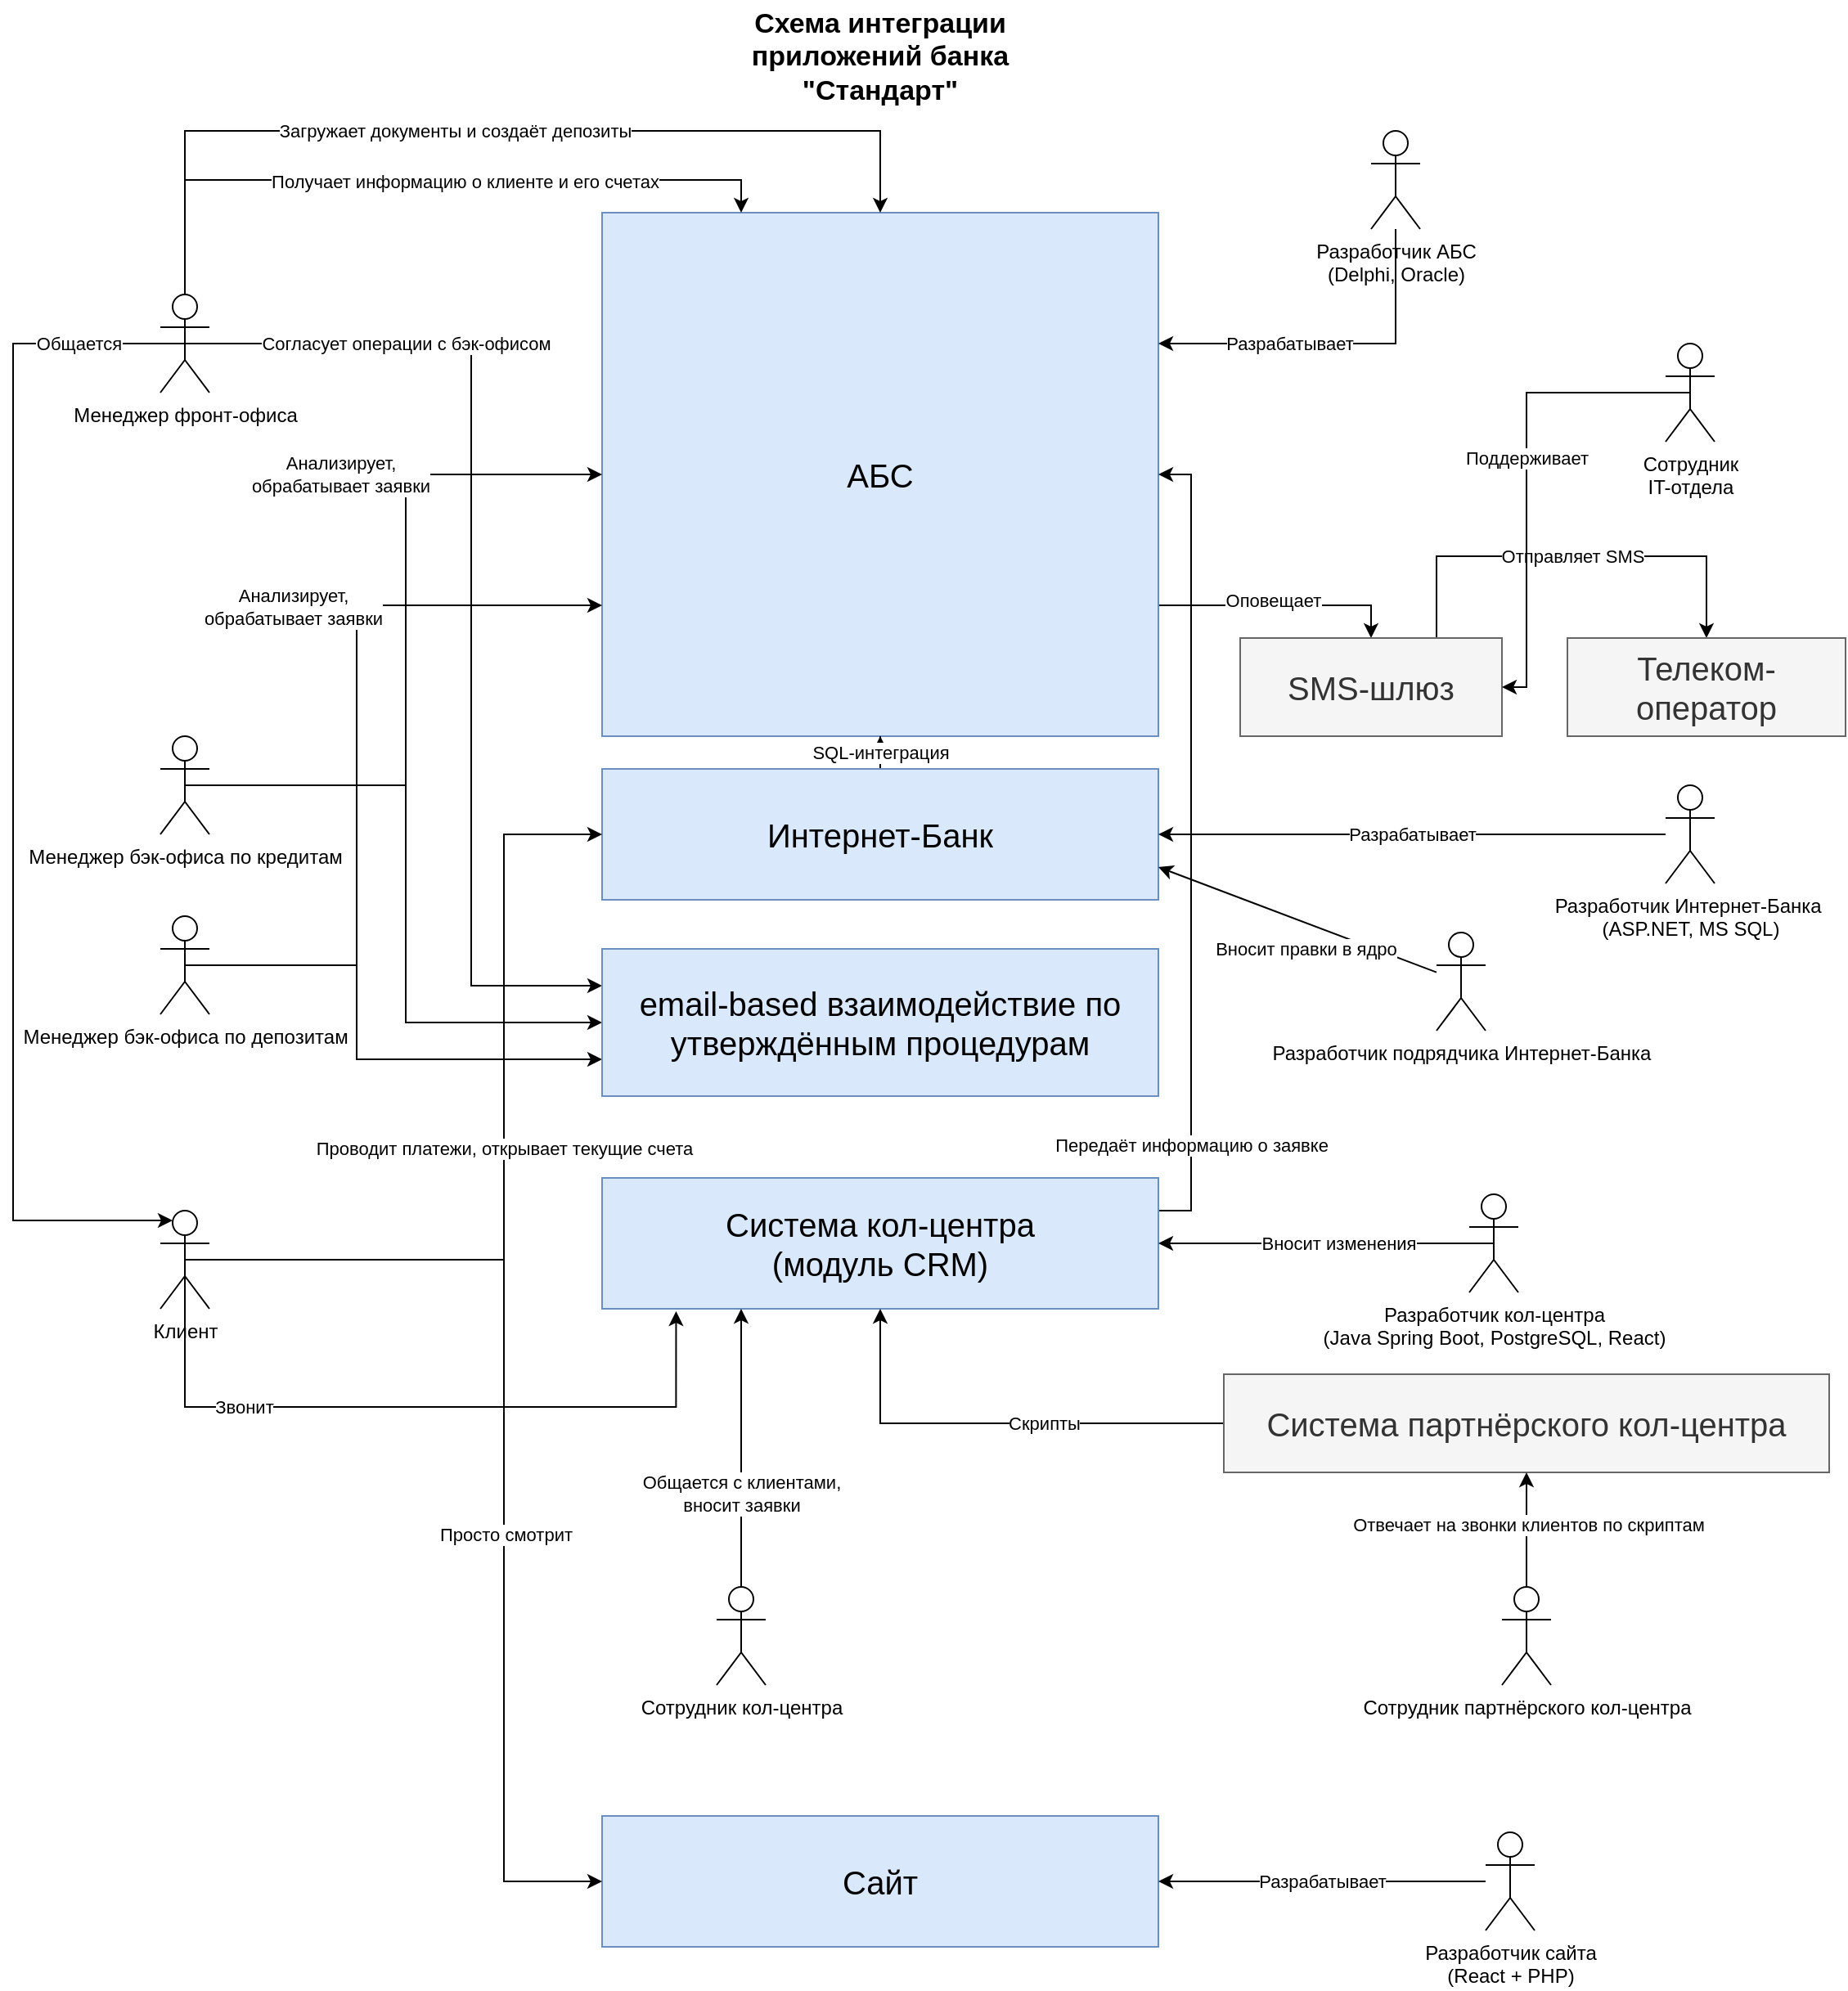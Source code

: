 <mxfile version="26.2.2">
  <diagram name="Page-1" id="1Cc6Ih5gOC9d034st4Ev">
    <mxGraphModel dx="1218" dy="872" grid="1" gridSize="10" guides="1" tooltips="1" connect="1" arrows="1" fold="1" page="1" pageScale="1" pageWidth="1169" pageHeight="827" math="0" shadow="0">
      <root>
        <mxCell id="0" />
        <mxCell id="1" parent="0" />
        <mxCell id="jhTSPxZLKJ2aPrF-3GnL-1" value="Схема интеграции приложений банка &quot;Стандарт&quot;" style="text;html=1;align=center;verticalAlign=middle;whiteSpace=wrap;rounded=0;fontSize=17;fontStyle=1" parent="1" vertex="1">
          <mxGeometry x="435" y="10" width="230" height="70" as="geometry" />
        </mxCell>
        <mxCell id="jhTSPxZLKJ2aPrF-3GnL-28" style="edgeStyle=orthogonalEdgeStyle;rounded=0;orthogonalLoop=1;jettySize=auto;html=1;exitX=1;exitY=0.75;exitDx=0;exitDy=0;entryX=0.5;entryY=0;entryDx=0;entryDy=0;" parent="1" source="jhTSPxZLKJ2aPrF-3GnL-4" target="jhTSPxZLKJ2aPrF-3GnL-8" edge="1">
          <mxGeometry relative="1" as="geometry" />
        </mxCell>
        <mxCell id="jhTSPxZLKJ2aPrF-3GnL-29" value="Оповещает" style="edgeLabel;html=1;align=center;verticalAlign=middle;resizable=0;points=[];" parent="jhTSPxZLKJ2aPrF-3GnL-28" vertex="1" connectable="0">
          <mxGeometry x="-0.069" y="3" relative="1" as="geometry">
            <mxPoint as="offset" />
          </mxGeometry>
        </mxCell>
        <mxCell id="jhTSPxZLKJ2aPrF-3GnL-4" value="АБС" style="rounded=0;whiteSpace=wrap;html=1;fillColor=#dae8fc;strokeColor=#6c8ebf;fontSize=20;" parent="1" vertex="1">
          <mxGeometry x="380" y="140" width="340" height="320" as="geometry" />
        </mxCell>
        <mxCell id="jhTSPxZLKJ2aPrF-3GnL-31" value="SQL-интеграция" style="edgeStyle=orthogonalEdgeStyle;rounded=0;orthogonalLoop=1;jettySize=auto;html=1;exitX=0.5;exitY=0;exitDx=0;exitDy=0;" parent="1" source="jhTSPxZLKJ2aPrF-3GnL-5" target="jhTSPxZLKJ2aPrF-3GnL-4" edge="1">
          <mxGeometry relative="1" as="geometry" />
        </mxCell>
        <mxCell id="jhTSPxZLKJ2aPrF-3GnL-5" value="Интернет-Банк" style="rounded=0;whiteSpace=wrap;html=1;fillColor=#dae8fc;strokeColor=#6c8ebf;align=center;verticalAlign=middle;fontFamily=Helvetica;fontSize=20;fontColor=default;" parent="1" vertex="1">
          <mxGeometry x="380" y="480" width="340" height="80" as="geometry" />
        </mxCell>
        <mxCell id="jhTSPxZLKJ2aPrF-3GnL-61" style="edgeStyle=orthogonalEdgeStyle;rounded=0;orthogonalLoop=1;jettySize=auto;html=1;exitX=1;exitY=0.25;exitDx=0;exitDy=0;entryX=1;entryY=0.5;entryDx=0;entryDy=0;" parent="1" source="jhTSPxZLKJ2aPrF-3GnL-6" target="jhTSPxZLKJ2aPrF-3GnL-4" edge="1">
          <mxGeometry relative="1" as="geometry">
            <mxPoint x="740" y="440" as="targetPoint" />
          </mxGeometry>
        </mxCell>
        <mxCell id="jhTSPxZLKJ2aPrF-3GnL-62" value="Передаёт информацию о заявке" style="edgeLabel;html=1;align=center;verticalAlign=middle;resizable=0;points=[];" parent="jhTSPxZLKJ2aPrF-3GnL-61" vertex="1" connectable="0">
          <mxGeometry x="-0.787" relative="1" as="geometry">
            <mxPoint y="-8" as="offset" />
          </mxGeometry>
        </mxCell>
        <mxCell id="jhTSPxZLKJ2aPrF-3GnL-6" value="Система кол-центра&lt;br&gt;(модуль CRM)" style="rounded=0;whiteSpace=wrap;html=1;fillColor=#dae8fc;strokeColor=#6c8ebf;align=center;verticalAlign=middle;fontFamily=Helvetica;fontSize=20;fontColor=default;" parent="1" vertex="1">
          <mxGeometry x="380" y="730" width="340" height="80" as="geometry" />
        </mxCell>
        <mxCell id="jhTSPxZLKJ2aPrF-3GnL-35" value="Скрипты" style="edgeStyle=orthogonalEdgeStyle;rounded=0;orthogonalLoop=1;jettySize=auto;html=1;exitX=0;exitY=0.5;exitDx=0;exitDy=0;entryX=0.5;entryY=1;entryDx=0;entryDy=0;" parent="1" source="jhTSPxZLKJ2aPrF-3GnL-7" target="jhTSPxZLKJ2aPrF-3GnL-6" edge="1">
          <mxGeometry x="-0.214" relative="1" as="geometry">
            <mxPoint as="offset" />
          </mxGeometry>
        </mxCell>
        <mxCell id="jhTSPxZLKJ2aPrF-3GnL-7" value="Система партнёрского кол-центра" style="rounded=0;whiteSpace=wrap;html=1;fillColor=#f5f5f5;strokeColor=#666666;fontColor=#333333;align=center;verticalAlign=middle;fontFamily=Helvetica;fontSize=20;" parent="1" vertex="1">
          <mxGeometry x="760" y="850" width="370" height="60" as="geometry" />
        </mxCell>
        <mxCell id="jhTSPxZLKJ2aPrF-3GnL-30" value="Отправляет SMS" style="edgeStyle=orthogonalEdgeStyle;rounded=0;orthogonalLoop=1;jettySize=auto;html=1;exitX=0.75;exitY=0;exitDx=0;exitDy=0;entryX=0.5;entryY=0;entryDx=0;entryDy=0;" parent="1" source="jhTSPxZLKJ2aPrF-3GnL-8" target="jhTSPxZLKJ2aPrF-3GnL-9" edge="1">
          <mxGeometry relative="1" as="geometry">
            <Array as="points">
              <mxPoint x="890" y="350" />
              <mxPoint x="1055" y="350" />
            </Array>
          </mxGeometry>
        </mxCell>
        <mxCell id="jhTSPxZLKJ2aPrF-3GnL-8" value="SMS-шлюз" style="rounded=0;whiteSpace=wrap;html=1;fillColor=#f5f5f5;strokeColor=#666666;fontColor=#333333;align=center;verticalAlign=middle;fontFamily=Helvetica;fontSize=20;" parent="1" vertex="1">
          <mxGeometry x="770" y="400" width="160" height="60" as="geometry" />
        </mxCell>
        <mxCell id="jhTSPxZLKJ2aPrF-3GnL-9" value="Телеком-оператор" style="rounded=0;whiteSpace=wrap;html=1;fillColor=#f5f5f5;fontColor=#333333;strokeColor=#666666;align=center;verticalAlign=middle;fontFamily=Helvetica;fontSize=20;" parent="1" vertex="1">
          <mxGeometry x="970" y="400" width="170" height="60" as="geometry" />
        </mxCell>
        <mxCell id="jhTSPxZLKJ2aPrF-3GnL-10" value="Сайт" style="rounded=0;whiteSpace=wrap;html=1;fillColor=#dae8fc;strokeColor=#6c8ebf;align=center;verticalAlign=middle;fontFamily=Helvetica;fontSize=20;fontColor=default;" parent="1" vertex="1">
          <mxGeometry x="380" y="1120" width="340" height="80" as="geometry" />
        </mxCell>
        <mxCell id="jhTSPxZLKJ2aPrF-3GnL-53" style="edgeStyle=orthogonalEdgeStyle;rounded=0;orthogonalLoop=1;jettySize=auto;html=1;exitX=0.5;exitY=0.5;exitDx=0;exitDy=0;exitPerimeter=0;entryX=0;entryY=0.25;entryDx=0;entryDy=0;" parent="1" source="jhTSPxZLKJ2aPrF-3GnL-11" target="jhTSPxZLKJ2aPrF-3GnL-21" edge="1">
          <mxGeometry relative="1" as="geometry">
            <Array as="points">
              <mxPoint x="300" y="220" />
              <mxPoint x="300" y="613" />
            </Array>
          </mxGeometry>
        </mxCell>
        <mxCell id="jhTSPxZLKJ2aPrF-3GnL-54" value="Согласует операции с бэк-офисом" style="edgeLabel;html=1;align=center;verticalAlign=middle;resizable=0;points=[];" parent="jhTSPxZLKJ2aPrF-3GnL-53" vertex="1" connectable="0">
          <mxGeometry x="-0.021" relative="1" as="geometry">
            <mxPoint x="-40" y="-142" as="offset" />
          </mxGeometry>
        </mxCell>
        <mxCell id="jhTSPxZLKJ2aPrF-3GnL-57" style="edgeStyle=orthogonalEdgeStyle;rounded=0;orthogonalLoop=1;jettySize=auto;html=1;exitX=0.5;exitY=0.5;exitDx=0;exitDy=0;exitPerimeter=0;entryX=0.25;entryY=0;entryDx=0;entryDy=0;" parent="1" source="jhTSPxZLKJ2aPrF-3GnL-11" target="jhTSPxZLKJ2aPrF-3GnL-4" edge="1">
          <mxGeometry relative="1" as="geometry">
            <Array as="points">
              <mxPoint x="125" y="120" />
              <mxPoint x="465" y="120" />
            </Array>
          </mxGeometry>
        </mxCell>
        <mxCell id="jhTSPxZLKJ2aPrF-3GnL-58" value="Получает информацию о клиенте и его счетах" style="edgeLabel;html=1;align=center;verticalAlign=middle;resizable=0;points=[];" parent="jhTSPxZLKJ2aPrF-3GnL-57" vertex="1" connectable="0">
          <mxGeometry x="0.179" y="-1" relative="1" as="geometry">
            <mxPoint as="offset" />
          </mxGeometry>
        </mxCell>
        <mxCell id="jhTSPxZLKJ2aPrF-3GnL-69" style="edgeStyle=orthogonalEdgeStyle;rounded=0;orthogonalLoop=1;jettySize=auto;html=1;exitX=0.5;exitY=0.5;exitDx=0;exitDy=0;exitPerimeter=0;entryX=0.5;entryY=0;entryDx=0;entryDy=0;" parent="1" source="jhTSPxZLKJ2aPrF-3GnL-11" target="jhTSPxZLKJ2aPrF-3GnL-4" edge="1">
          <mxGeometry relative="1" as="geometry">
            <Array as="points">
              <mxPoint x="125" y="90" />
              <mxPoint x="550" y="90" />
            </Array>
          </mxGeometry>
        </mxCell>
        <mxCell id="jhTSPxZLKJ2aPrF-3GnL-70" value="Загружает документы и создаёт депозиты" style="edgeLabel;html=1;align=center;verticalAlign=middle;resizable=0;points=[];" parent="jhTSPxZLKJ2aPrF-3GnL-69" vertex="1" connectable="0">
          <mxGeometry x="0.068" y="1" relative="1" as="geometry">
            <mxPoint x="-28" y="1" as="offset" />
          </mxGeometry>
        </mxCell>
        <mxCell id="jhTSPxZLKJ2aPrF-3GnL-11" value="Менеджер фронт-офиса" style="shape=umlActor;verticalLabelPosition=bottom;verticalAlign=top;html=1;outlineConnect=0;" parent="1" vertex="1">
          <mxGeometry x="110" y="190" width="30" height="60" as="geometry" />
        </mxCell>
        <mxCell id="jhTSPxZLKJ2aPrF-3GnL-12" value="Разработчик АБС&lt;br&gt;(Delphi, Oracle)" style="shape=umlActor;verticalLabelPosition=bottom;verticalAlign=top;html=1;outlineConnect=0;" parent="1" vertex="1">
          <mxGeometry x="850" y="90" width="30" height="60" as="geometry" />
        </mxCell>
        <mxCell id="jhTSPxZLKJ2aPrF-3GnL-13" value="Разработчик Интернет-Банка&amp;nbsp;&lt;br&gt;(ASP.NET, MS SQL)" style="shape=umlActor;verticalLabelPosition=bottom;verticalAlign=top;html=1;outlineConnect=0;" parent="1" vertex="1">
          <mxGeometry x="1030" y="490" width="30" height="60" as="geometry" />
        </mxCell>
        <mxCell id="jhTSPxZLKJ2aPrF-3GnL-41" style="edgeStyle=orthogonalEdgeStyle;rounded=0;orthogonalLoop=1;jettySize=auto;html=1;exitX=0.5;exitY=0.5;exitDx=0;exitDy=0;exitPerimeter=0;entryX=0;entryY=0.5;entryDx=0;entryDy=0;" parent="1" source="jhTSPxZLKJ2aPrF-3GnL-14" target="jhTSPxZLKJ2aPrF-3GnL-5" edge="1">
          <mxGeometry relative="1" as="geometry">
            <Array as="points">
              <mxPoint x="320" y="780" />
              <mxPoint x="320" y="520" />
            </Array>
          </mxGeometry>
        </mxCell>
        <mxCell id="jhTSPxZLKJ2aPrF-3GnL-42" value="Проводит платежи, открывает текущие счета" style="edgeLabel;html=1;align=center;verticalAlign=middle;resizable=0;points=[];" parent="jhTSPxZLKJ2aPrF-3GnL-41" vertex="1" connectable="0">
          <mxGeometry x="0.023" relative="1" as="geometry">
            <mxPoint as="offset" />
          </mxGeometry>
        </mxCell>
        <mxCell id="jhTSPxZLKJ2aPrF-3GnL-43" style="edgeStyle=orthogonalEdgeStyle;rounded=0;orthogonalLoop=1;jettySize=auto;html=1;exitX=0.5;exitY=0.5;exitDx=0;exitDy=0;exitPerimeter=0;entryX=0;entryY=0.5;entryDx=0;entryDy=0;" parent="1" source="jhTSPxZLKJ2aPrF-3GnL-14" target="jhTSPxZLKJ2aPrF-3GnL-10" edge="1">
          <mxGeometry relative="1" as="geometry">
            <Array as="points">
              <mxPoint x="320" y="780" />
              <mxPoint x="320" y="1160" />
            </Array>
          </mxGeometry>
        </mxCell>
        <mxCell id="jhTSPxZLKJ2aPrF-3GnL-44" value="Просто смотрит" style="edgeLabel;html=1;align=center;verticalAlign=middle;resizable=0;points=[];" parent="jhTSPxZLKJ2aPrF-3GnL-43" vertex="1" connectable="0">
          <mxGeometry x="0.033" y="1" relative="1" as="geometry">
            <mxPoint y="35" as="offset" />
          </mxGeometry>
        </mxCell>
        <mxCell id="jhTSPxZLKJ2aPrF-3GnL-14" value="Клиент" style="shape=umlActor;verticalLabelPosition=bottom;verticalAlign=top;html=1;outlineConnect=0;" parent="1" vertex="1">
          <mxGeometry x="110" y="750" width="30" height="60" as="geometry" />
        </mxCell>
        <mxCell id="jhTSPxZLKJ2aPrF-3GnL-36" style="edgeStyle=orthogonalEdgeStyle;rounded=0;orthogonalLoop=1;jettySize=auto;html=1;exitX=0.5;exitY=0.5;exitDx=0;exitDy=0;exitPerimeter=0;" parent="1" source="jhTSPxZLKJ2aPrF-3GnL-15" target="jhTSPxZLKJ2aPrF-3GnL-4" edge="1">
          <mxGeometry relative="1" as="geometry" />
        </mxCell>
        <mxCell id="jhTSPxZLKJ2aPrF-3GnL-59" value="Анализирует, &lt;br&gt;обрабатывает заявки" style="edgeLabel;html=1;align=center;verticalAlign=middle;resizable=0;points=[];" parent="jhTSPxZLKJ2aPrF-3GnL-36" vertex="1" connectable="0">
          <mxGeometry x="0.811" relative="1" as="geometry">
            <mxPoint x="-118" as="offset" />
          </mxGeometry>
        </mxCell>
        <mxCell id="jhTSPxZLKJ2aPrF-3GnL-37" style="edgeStyle=orthogonalEdgeStyle;rounded=0;orthogonalLoop=1;jettySize=auto;html=1;exitX=0.5;exitY=0.5;exitDx=0;exitDy=0;exitPerimeter=0;entryX=0;entryY=0.5;entryDx=0;entryDy=0;" parent="1" source="jhTSPxZLKJ2aPrF-3GnL-15" target="jhTSPxZLKJ2aPrF-3GnL-21" edge="1">
          <mxGeometry relative="1" as="geometry" />
        </mxCell>
        <mxCell id="jhTSPxZLKJ2aPrF-3GnL-15" value="Менеджер бэк-офиса по кредитам" style="shape=umlActor;verticalLabelPosition=bottom;verticalAlign=top;html=1;outlineConnect=0;" parent="1" vertex="1">
          <mxGeometry x="110" y="460" width="30" height="60" as="geometry" />
        </mxCell>
        <mxCell id="jhTSPxZLKJ2aPrF-3GnL-38" style="edgeStyle=orthogonalEdgeStyle;rounded=0;orthogonalLoop=1;jettySize=auto;html=1;exitX=0.5;exitY=0.5;exitDx=0;exitDy=0;exitPerimeter=0;entryX=0;entryY=0.75;entryDx=0;entryDy=0;" parent="1" source="jhTSPxZLKJ2aPrF-3GnL-19" target="jhTSPxZLKJ2aPrF-3GnL-21" edge="1">
          <mxGeometry relative="1" as="geometry">
            <Array as="points">
              <mxPoint x="230" y="600" />
              <mxPoint x="230" y="658" />
            </Array>
          </mxGeometry>
        </mxCell>
        <mxCell id="jhTSPxZLKJ2aPrF-3GnL-39" style="edgeStyle=orthogonalEdgeStyle;rounded=0;orthogonalLoop=1;jettySize=auto;html=1;exitX=0.5;exitY=0.5;exitDx=0;exitDy=0;exitPerimeter=0;entryX=0;entryY=0.75;entryDx=0;entryDy=0;" parent="1" source="jhTSPxZLKJ2aPrF-3GnL-19" target="jhTSPxZLKJ2aPrF-3GnL-4" edge="1">
          <mxGeometry relative="1" as="geometry">
            <Array as="points">
              <mxPoint x="230" y="600" />
              <mxPoint x="230" y="380" />
            </Array>
          </mxGeometry>
        </mxCell>
        <mxCell id="jhTSPxZLKJ2aPrF-3GnL-60" value="Анализирует,&lt;br&gt;обрабатывает заявки" style="edgeLabel;html=1;align=center;verticalAlign=middle;resizable=0;points=[];" parent="jhTSPxZLKJ2aPrF-3GnL-39" vertex="1" connectable="0">
          <mxGeometry x="0.8" y="-1" relative="1" as="geometry">
            <mxPoint x="-142" as="offset" />
          </mxGeometry>
        </mxCell>
        <mxCell id="jhTSPxZLKJ2aPrF-3GnL-19" value="Менеджер бэк-офиса по депозитам" style="shape=umlActor;verticalLabelPosition=bottom;verticalAlign=top;html=1;outlineConnect=0;" parent="1" vertex="1">
          <mxGeometry x="110" y="570" width="30" height="60" as="geometry" />
        </mxCell>
        <mxCell id="jhTSPxZLKJ2aPrF-3GnL-26" style="edgeStyle=orthogonalEdgeStyle;rounded=0;orthogonalLoop=1;jettySize=auto;html=1;exitX=0.5;exitY=0.5;exitDx=0;exitDy=0;exitPerimeter=0;" parent="1" source="jhTSPxZLKJ2aPrF-3GnL-20" target="jhTSPxZLKJ2aPrF-3GnL-6" edge="1">
          <mxGeometry relative="1" as="geometry" />
        </mxCell>
        <mxCell id="jhTSPxZLKJ2aPrF-3GnL-27" value="Вносит изменения" style="edgeLabel;html=1;align=center;verticalAlign=middle;resizable=0;points=[];" parent="jhTSPxZLKJ2aPrF-3GnL-26" vertex="1" connectable="0">
          <mxGeometry x="-0.444" y="-3" relative="1" as="geometry">
            <mxPoint x="-38" y="3" as="offset" />
          </mxGeometry>
        </mxCell>
        <mxCell id="jhTSPxZLKJ2aPrF-3GnL-20" value="Разработчик кол-центра&lt;br&gt;(Java Spring Boot, PostgreSQL, React)" style="shape=umlActor;verticalLabelPosition=bottom;verticalAlign=top;html=1;outlineConnect=0;" parent="1" vertex="1">
          <mxGeometry x="910" y="740" width="30" height="60" as="geometry" />
        </mxCell>
        <mxCell id="jhTSPxZLKJ2aPrF-3GnL-21" value="email-based взаимодействие по утверждённым процедурам" style="rounded=0;whiteSpace=wrap;html=1;fillColor=#dae8fc;strokeColor=#6c8ebf;align=center;verticalAlign=middle;fontFamily=Helvetica;fontSize=20;fontColor=default;" parent="1" vertex="1">
          <mxGeometry x="380" y="590" width="340" height="90" as="geometry" />
        </mxCell>
        <mxCell id="jhTSPxZLKJ2aPrF-3GnL-22" value="Разрабатывает" style="endArrow=classic;html=1;rounded=0;entryX=1;entryY=0.25;entryDx=0;entryDy=0;" parent="1" source="jhTSPxZLKJ2aPrF-3GnL-12" target="jhTSPxZLKJ2aPrF-3GnL-4" edge="1">
          <mxGeometry x="0.256" width="50" height="50" relative="1" as="geometry">
            <mxPoint x="590" y="400" as="sourcePoint" />
            <mxPoint x="640" y="350" as="targetPoint" />
            <Array as="points">
              <mxPoint x="865" y="220" />
            </Array>
            <mxPoint as="offset" />
          </mxGeometry>
        </mxCell>
        <mxCell id="jhTSPxZLKJ2aPrF-3GnL-23" value="Разрабатывает" style="endArrow=classic;html=1;rounded=0;entryX=1;entryY=0.5;entryDx=0;entryDy=0;" parent="1" source="jhTSPxZLKJ2aPrF-3GnL-13" target="jhTSPxZLKJ2aPrF-3GnL-5" edge="1">
          <mxGeometry width="50" height="50" relative="1" as="geometry">
            <mxPoint x="970" y="136" as="sourcePoint" />
            <mxPoint x="730" y="230" as="targetPoint" />
          </mxGeometry>
        </mxCell>
        <mxCell id="jhTSPxZLKJ2aPrF-3GnL-32" value="Разработчик подрядчика Интернет-Банка" style="shape=umlActor;verticalLabelPosition=bottom;verticalAlign=top;html=1;outlineConnect=0;" parent="1" vertex="1">
          <mxGeometry x="890" y="580" width="30" height="60" as="geometry" />
        </mxCell>
        <mxCell id="jhTSPxZLKJ2aPrF-3GnL-33" value="Вносит правки в ядро" style="endArrow=classic;html=1;rounded=0;entryX=1;entryY=0.75;entryDx=0;entryDy=0;" parent="1" source="jhTSPxZLKJ2aPrF-3GnL-32" target="jhTSPxZLKJ2aPrF-3GnL-5" edge="1">
          <mxGeometry x="-0.121" y="15" width="50" height="50" relative="1" as="geometry">
            <mxPoint x="970" y="226" as="sourcePoint" />
            <mxPoint x="720" y="610" as="targetPoint" />
            <mxPoint as="offset" />
          </mxGeometry>
        </mxCell>
        <mxCell id="jhTSPxZLKJ2aPrF-3GnL-49" style="edgeStyle=orthogonalEdgeStyle;rounded=0;orthogonalLoop=1;jettySize=auto;html=1;exitX=0.5;exitY=0.5;exitDx=0;exitDy=0;exitPerimeter=0;entryX=0.25;entryY=1;entryDx=0;entryDy=0;" parent="1" source="jhTSPxZLKJ2aPrF-3GnL-45" target="jhTSPxZLKJ2aPrF-3GnL-6" edge="1">
          <mxGeometry relative="1" as="geometry" />
        </mxCell>
        <mxCell id="jhTSPxZLKJ2aPrF-3GnL-50" value="Общается с клиентами,&lt;div&gt;вносит заявки&lt;/div&gt;" style="edgeLabel;html=1;align=center;verticalAlign=middle;resizable=0;points=[];" parent="jhTSPxZLKJ2aPrF-3GnL-49" vertex="1" connectable="0">
          <mxGeometry x="0.264" y="-1" relative="1" as="geometry">
            <mxPoint x="-1" y="39" as="offset" />
          </mxGeometry>
        </mxCell>
        <mxCell id="jhTSPxZLKJ2aPrF-3GnL-45" value="Сотрудник кол-центра" style="shape=umlActor;verticalLabelPosition=bottom;verticalAlign=top;html=1;outlineConnect=0;" parent="1" vertex="1">
          <mxGeometry x="450" y="980" width="30" height="60" as="geometry" />
        </mxCell>
        <mxCell id="jhTSPxZLKJ2aPrF-3GnL-47" style="edgeStyle=orthogonalEdgeStyle;rounded=0;orthogonalLoop=1;jettySize=auto;html=1;exitX=0.5;exitY=0.5;exitDx=0;exitDy=0;exitPerimeter=0;entryX=0.5;entryY=1;entryDx=0;entryDy=0;" parent="1" source="jhTSPxZLKJ2aPrF-3GnL-46" target="jhTSPxZLKJ2aPrF-3GnL-7" edge="1">
          <mxGeometry relative="1" as="geometry" />
        </mxCell>
        <mxCell id="jhTSPxZLKJ2aPrF-3GnL-48" value="Отвечает на звонки клиентов по скриптам" style="edgeLabel;html=1;align=center;verticalAlign=middle;resizable=0;points=[];" parent="jhTSPxZLKJ2aPrF-3GnL-47" vertex="1" connectable="0">
          <mxGeometry x="0.369" y="-1" relative="1" as="geometry">
            <mxPoint as="offset" />
          </mxGeometry>
        </mxCell>
        <mxCell id="jhTSPxZLKJ2aPrF-3GnL-46" value="Сотрудник партнёрского кол-центра" style="shape=umlActor;verticalLabelPosition=bottom;verticalAlign=top;html=1;outlineConnect=0;" parent="1" vertex="1">
          <mxGeometry x="930" y="980" width="30" height="60" as="geometry" />
        </mxCell>
        <mxCell id="jhTSPxZLKJ2aPrF-3GnL-51" style="edgeStyle=orthogonalEdgeStyle;rounded=0;orthogonalLoop=1;jettySize=auto;html=1;entryX=0.133;entryY=1.019;entryDx=0;entryDy=0;entryPerimeter=0;exitX=0.5;exitY=0.5;exitDx=0;exitDy=0;exitPerimeter=0;" parent="1" source="jhTSPxZLKJ2aPrF-3GnL-14" target="jhTSPxZLKJ2aPrF-3GnL-6" edge="1">
          <mxGeometry relative="1" as="geometry">
            <Array as="points">
              <mxPoint x="125" y="870" />
              <mxPoint x="425" y="870" />
            </Array>
          </mxGeometry>
        </mxCell>
        <mxCell id="jhTSPxZLKJ2aPrF-3GnL-52" value="Звонит" style="edgeLabel;html=1;align=center;verticalAlign=middle;resizable=0;points=[];" parent="jhTSPxZLKJ2aPrF-3GnL-51" vertex="1" connectable="0">
          <mxGeometry x="-0.022" y="2" relative="1" as="geometry">
            <mxPoint x="-94" y="2" as="offset" />
          </mxGeometry>
        </mxCell>
        <mxCell id="jhTSPxZLKJ2aPrF-3GnL-55" style="edgeStyle=orthogonalEdgeStyle;rounded=0;orthogonalLoop=1;jettySize=auto;html=1;exitX=0.5;exitY=0.5;exitDx=0;exitDy=0;exitPerimeter=0;entryX=0.25;entryY=0.1;entryDx=0;entryDy=0;entryPerimeter=0;" parent="1" source="jhTSPxZLKJ2aPrF-3GnL-11" target="jhTSPxZLKJ2aPrF-3GnL-14" edge="1">
          <mxGeometry relative="1" as="geometry">
            <Array as="points">
              <mxPoint x="20" y="220" />
              <mxPoint x="20" y="756" />
            </Array>
          </mxGeometry>
        </mxCell>
        <mxCell id="jhTSPxZLKJ2aPrF-3GnL-56" value="Общается" style="edgeLabel;html=1;align=center;verticalAlign=middle;resizable=0;points=[];" parent="jhTSPxZLKJ2aPrF-3GnL-55" vertex="1" connectable="0">
          <mxGeometry x="-0.246" y="1" relative="1" as="geometry">
            <mxPoint x="39" y="-174" as="offset" />
          </mxGeometry>
        </mxCell>
        <mxCell id="jhTSPxZLKJ2aPrF-3GnL-64" value="Разработчик сайта &lt;br&gt;(React + PHP)" style="shape=umlActor;verticalLabelPosition=bottom;verticalAlign=top;html=1;outlineConnect=0;" parent="1" vertex="1">
          <mxGeometry x="920" y="1130" width="30" height="60" as="geometry" />
        </mxCell>
        <mxCell id="jhTSPxZLKJ2aPrF-3GnL-65" value="Разрабатывает" style="endArrow=classic;html=1;rounded=0;entryX=1;entryY=0.5;entryDx=0;entryDy=0;" parent="1" source="jhTSPxZLKJ2aPrF-3GnL-64" target="jhTSPxZLKJ2aPrF-3GnL-10" edge="1">
          <mxGeometry width="50" height="50" relative="1" as="geometry">
            <mxPoint x="990" y="756" as="sourcePoint" />
            <mxPoint x="740" y="1140" as="targetPoint" />
          </mxGeometry>
        </mxCell>
        <mxCell id="jhTSPxZLKJ2aPrF-3GnL-67" style="edgeStyle=orthogonalEdgeStyle;rounded=0;orthogonalLoop=1;jettySize=auto;html=1;exitX=0.5;exitY=0.5;exitDx=0;exitDy=0;exitPerimeter=0;entryX=1;entryY=0.5;entryDx=0;entryDy=0;" parent="1" source="jhTSPxZLKJ2aPrF-3GnL-66" target="jhTSPxZLKJ2aPrF-3GnL-8" edge="1">
          <mxGeometry relative="1" as="geometry">
            <Array as="points">
              <mxPoint x="945" y="430" />
            </Array>
          </mxGeometry>
        </mxCell>
        <mxCell id="jhTSPxZLKJ2aPrF-3GnL-68" value="Поддерживает" style="edgeLabel;html=1;align=center;verticalAlign=middle;resizable=0;points=[];" parent="jhTSPxZLKJ2aPrF-3GnL-67" vertex="1" connectable="0">
          <mxGeometry x="-0.166" y="-2" relative="1" as="geometry">
            <mxPoint x="2" y="17" as="offset" />
          </mxGeometry>
        </mxCell>
        <mxCell id="jhTSPxZLKJ2aPrF-3GnL-66" value="Сотрудник&lt;br&gt;IT-отдела" style="shape=umlActor;verticalLabelPosition=bottom;verticalAlign=top;html=1;outlineConnect=0;" parent="1" vertex="1">
          <mxGeometry x="1030" y="220" width="30" height="60" as="geometry" />
        </mxCell>
      </root>
    </mxGraphModel>
  </diagram>
</mxfile>
